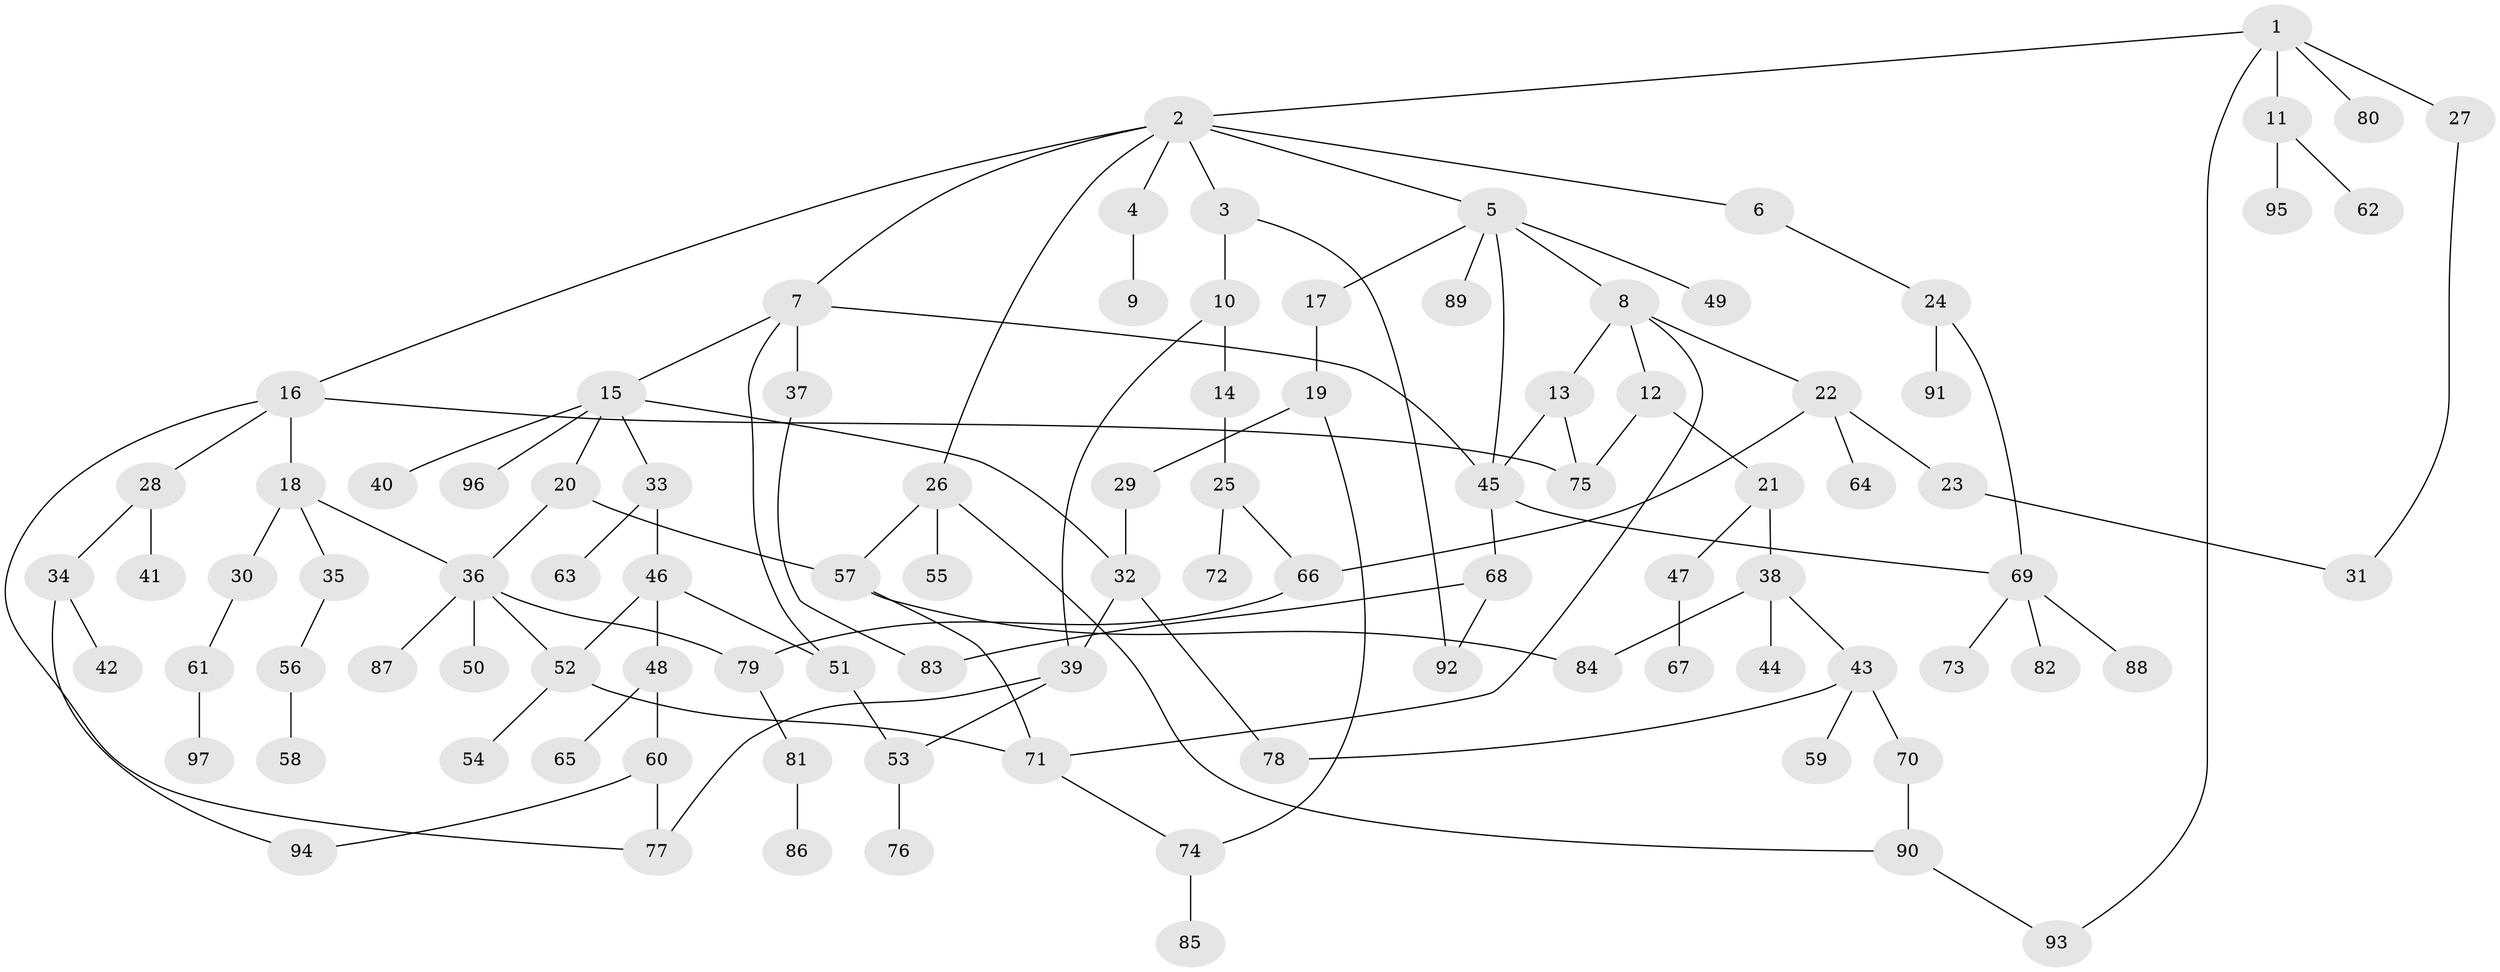 // Generated by graph-tools (version 1.1) at 2025/01/03/09/25 03:01:08]
// undirected, 97 vertices, 123 edges
graph export_dot {
graph [start="1"]
  node [color=gray90,style=filled];
  1;
  2;
  3;
  4;
  5;
  6;
  7;
  8;
  9;
  10;
  11;
  12;
  13;
  14;
  15;
  16;
  17;
  18;
  19;
  20;
  21;
  22;
  23;
  24;
  25;
  26;
  27;
  28;
  29;
  30;
  31;
  32;
  33;
  34;
  35;
  36;
  37;
  38;
  39;
  40;
  41;
  42;
  43;
  44;
  45;
  46;
  47;
  48;
  49;
  50;
  51;
  52;
  53;
  54;
  55;
  56;
  57;
  58;
  59;
  60;
  61;
  62;
  63;
  64;
  65;
  66;
  67;
  68;
  69;
  70;
  71;
  72;
  73;
  74;
  75;
  76;
  77;
  78;
  79;
  80;
  81;
  82;
  83;
  84;
  85;
  86;
  87;
  88;
  89;
  90;
  91;
  92;
  93;
  94;
  95;
  96;
  97;
  1 -- 2;
  1 -- 11;
  1 -- 27;
  1 -- 80;
  1 -- 93;
  2 -- 3;
  2 -- 4;
  2 -- 5;
  2 -- 6;
  2 -- 7;
  2 -- 16;
  2 -- 26;
  3 -- 10;
  3 -- 92;
  4 -- 9;
  5 -- 8;
  5 -- 17;
  5 -- 49;
  5 -- 89;
  5 -- 45;
  6 -- 24;
  7 -- 15;
  7 -- 37;
  7 -- 45;
  7 -- 51;
  8 -- 12;
  8 -- 13;
  8 -- 22;
  8 -- 71;
  10 -- 14;
  10 -- 39;
  11 -- 62;
  11 -- 95;
  12 -- 21;
  12 -- 75;
  13 -- 75;
  13 -- 45;
  14 -- 25;
  15 -- 20;
  15 -- 32;
  15 -- 33;
  15 -- 40;
  15 -- 96;
  16 -- 18;
  16 -- 28;
  16 -- 77;
  16 -- 75;
  17 -- 19;
  18 -- 30;
  18 -- 35;
  18 -- 36;
  19 -- 29;
  19 -- 74;
  20 -- 36;
  20 -- 57;
  21 -- 38;
  21 -- 47;
  22 -- 23;
  22 -- 64;
  22 -- 66;
  23 -- 31;
  24 -- 91;
  24 -- 69;
  25 -- 66;
  25 -- 72;
  26 -- 55;
  26 -- 57;
  26 -- 90;
  27 -- 31;
  28 -- 34;
  28 -- 41;
  29 -- 32;
  30 -- 61;
  32 -- 39;
  32 -- 78;
  33 -- 46;
  33 -- 63;
  34 -- 42;
  34 -- 94;
  35 -- 56;
  36 -- 50;
  36 -- 79;
  36 -- 87;
  36 -- 52;
  37 -- 83;
  38 -- 43;
  38 -- 44;
  38 -- 84;
  39 -- 77;
  39 -- 53;
  43 -- 59;
  43 -- 70;
  43 -- 78;
  45 -- 68;
  45 -- 69;
  46 -- 48;
  46 -- 51;
  46 -- 52;
  47 -- 67;
  48 -- 60;
  48 -- 65;
  51 -- 53;
  52 -- 54;
  52 -- 71;
  53 -- 76;
  56 -- 58;
  57 -- 84;
  57 -- 71;
  60 -- 94;
  60 -- 77;
  61 -- 97;
  66 -- 79;
  68 -- 83;
  68 -- 92;
  69 -- 73;
  69 -- 82;
  69 -- 88;
  70 -- 90;
  71 -- 74;
  74 -- 85;
  79 -- 81;
  81 -- 86;
  90 -- 93;
}
